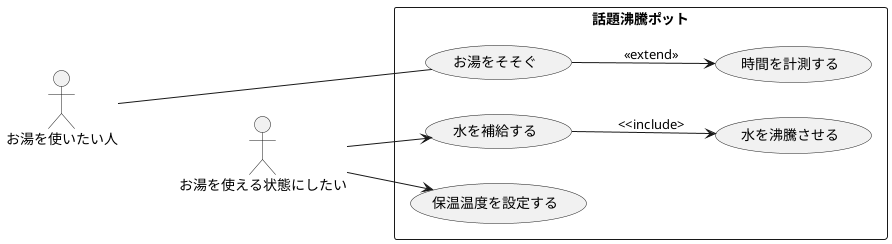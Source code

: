 @startuml usecase
left to right direction

skinparam packageStyle rectangle

actor :お湯を使いたい人: as mainact
actor :お湯を使える状態にしたい: as subact 

mainact -[hidden]- subact

package 話題沸騰ポット{ 
usecase (お湯をそそぐ) as Put_Hot_Water
usecase (時間を計測する) as Mesure_Time
usecase (水を補給する) as Add_Water
usecase (水を沸騰させる) as Bring_Boiled_Water
usecase (保温温度を設定する) as Configure_warm
mainact -ri- Put_Hot_Water
Put_Hot_Water --> Mesure_Time : <<extend>>
subact --> Add_Water
subact --> Configure_warm
Add_Water --> Bring_Boiled_Water : <<include>
}
@enduml